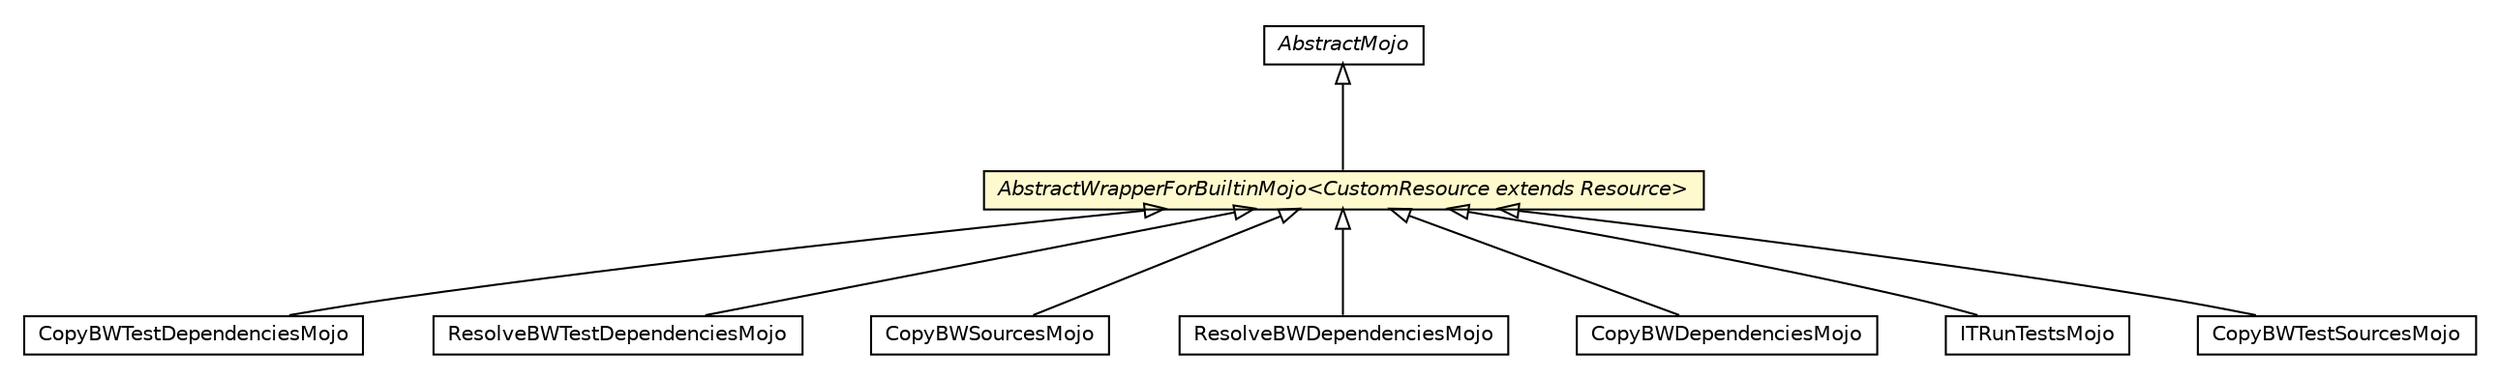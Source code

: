 #!/usr/local/bin/dot
#
# Class diagram 
# Generated by UMLGraph version R5_6-24-gf6e263 (http://www.umlgraph.org/)
#

digraph G {
	edge [fontname="Helvetica",fontsize=10,labelfontname="Helvetica",labelfontsize=10];
	node [fontname="Helvetica",fontsize=10,shape=plaintext];
	nodesep=0.25;
	ranksep=0.5;
	// fr.fastconnect.factory.tibco.bw.maven.builtin.CopyBWTestDependenciesMojo
	c1379 [label=<<table title="fr.fastconnect.factory.tibco.bw.maven.builtin.CopyBWTestDependenciesMojo" border="0" cellborder="1" cellspacing="0" cellpadding="2" port="p" href="./CopyBWTestDependenciesMojo.html">
		<tr><td><table border="0" cellspacing="0" cellpadding="1">
<tr><td align="center" balign="center"> CopyBWTestDependenciesMojo </td></tr>
		</table></td></tr>
		</table>>, URL="./CopyBWTestDependenciesMojo.html", fontname="Helvetica", fontcolor="black", fontsize=10.0];
	// fr.fastconnect.factory.tibco.bw.maven.builtin.ResolveBWTestDependenciesMojo
	c1380 [label=<<table title="fr.fastconnect.factory.tibco.bw.maven.builtin.ResolveBWTestDependenciesMojo" border="0" cellborder="1" cellspacing="0" cellpadding="2" port="p" href="./ResolveBWTestDependenciesMojo.html">
		<tr><td><table border="0" cellspacing="0" cellpadding="1">
<tr><td align="center" balign="center"> ResolveBWTestDependenciesMojo </td></tr>
		</table></td></tr>
		</table>>, URL="./ResolveBWTestDependenciesMojo.html", fontname="Helvetica", fontcolor="black", fontsize=10.0];
	// fr.fastconnect.factory.tibco.bw.maven.builtin.AbstractWrapperForBuiltinMojo<CustomResource extends org.apache.maven.model.Resource>
	c1381 [label=<<table title="fr.fastconnect.factory.tibco.bw.maven.builtin.AbstractWrapperForBuiltinMojo" border="0" cellborder="1" cellspacing="0" cellpadding="2" port="p" bgcolor="lemonChiffon" href="./AbstractWrapperForBuiltinMojo.html">
		<tr><td><table border="0" cellspacing="0" cellpadding="1">
<tr><td align="center" balign="center"><font face="Helvetica-Oblique"> AbstractWrapperForBuiltinMojo&lt;CustomResource extends Resource&gt; </font></td></tr>
		</table></td></tr>
		</table>>, URL="./AbstractWrapperForBuiltinMojo.html", fontname="Helvetica", fontcolor="black", fontsize=10.0];
	// fr.fastconnect.factory.tibco.bw.maven.builtin.CopyBWSourcesMojo
	c1382 [label=<<table title="fr.fastconnect.factory.tibco.bw.maven.builtin.CopyBWSourcesMojo" border="0" cellborder="1" cellspacing="0" cellpadding="2" port="p" href="./CopyBWSourcesMojo.html">
		<tr><td><table border="0" cellspacing="0" cellpadding="1">
<tr><td align="center" balign="center"> CopyBWSourcesMojo </td></tr>
		</table></td></tr>
		</table>>, URL="./CopyBWSourcesMojo.html", fontname="Helvetica", fontcolor="black", fontsize=10.0];
	// fr.fastconnect.factory.tibco.bw.maven.builtin.ResolveBWDependenciesMojo
	c1383 [label=<<table title="fr.fastconnect.factory.tibco.bw.maven.builtin.ResolveBWDependenciesMojo" border="0" cellborder="1" cellspacing="0" cellpadding="2" port="p" href="./ResolveBWDependenciesMojo.html">
		<tr><td><table border="0" cellspacing="0" cellpadding="1">
<tr><td align="center" balign="center"> ResolveBWDependenciesMojo </td></tr>
		</table></td></tr>
		</table>>, URL="./ResolveBWDependenciesMojo.html", fontname="Helvetica", fontcolor="black", fontsize=10.0];
	// fr.fastconnect.factory.tibco.bw.maven.builtin.CopyBWDependenciesMojo
	c1384 [label=<<table title="fr.fastconnect.factory.tibco.bw.maven.builtin.CopyBWDependenciesMojo" border="0" cellborder="1" cellspacing="0" cellpadding="2" port="p" href="./CopyBWDependenciesMojo.html">
		<tr><td><table border="0" cellspacing="0" cellpadding="1">
<tr><td align="center" balign="center"> CopyBWDependenciesMojo </td></tr>
		</table></td></tr>
		</table>>, URL="./CopyBWDependenciesMojo.html", fontname="Helvetica", fontcolor="black", fontsize=10.0];
	// fr.fastconnect.factory.tibco.bw.maven.builtin.ITRunTestsMojo
	c1385 [label=<<table title="fr.fastconnect.factory.tibco.bw.maven.builtin.ITRunTestsMojo" border="0" cellborder="1" cellspacing="0" cellpadding="2" port="p" href="./ITRunTestsMojo.html">
		<tr><td><table border="0" cellspacing="0" cellpadding="1">
<tr><td align="center" balign="center"> ITRunTestsMojo </td></tr>
		</table></td></tr>
		</table>>, URL="./ITRunTestsMojo.html", fontname="Helvetica", fontcolor="black", fontsize=10.0];
	// fr.fastconnect.factory.tibco.bw.maven.builtin.CopyBWTestSourcesMojo
	c1386 [label=<<table title="fr.fastconnect.factory.tibco.bw.maven.builtin.CopyBWTestSourcesMojo" border="0" cellborder="1" cellspacing="0" cellpadding="2" port="p" href="./CopyBWTestSourcesMojo.html">
		<tr><td><table border="0" cellspacing="0" cellpadding="1">
<tr><td align="center" balign="center"> CopyBWTestSourcesMojo </td></tr>
		</table></td></tr>
		</table>>, URL="./CopyBWTestSourcesMojo.html", fontname="Helvetica", fontcolor="black", fontsize=10.0];
	//fr.fastconnect.factory.tibco.bw.maven.builtin.CopyBWTestDependenciesMojo extends fr.fastconnect.factory.tibco.bw.maven.builtin.AbstractWrapperForBuiltinMojo<org.apache.maven.model.Resource>
	c1381:p -> c1379:p [dir=back,arrowtail=empty];
	//fr.fastconnect.factory.tibco.bw.maven.builtin.ResolveBWTestDependenciesMojo extends fr.fastconnect.factory.tibco.bw.maven.builtin.AbstractWrapperForBuiltinMojo<org.apache.maven.model.Resource>
	c1381:p -> c1380:p [dir=back,arrowtail=empty];
	//fr.fastconnect.factory.tibco.bw.maven.builtin.AbstractWrapperForBuiltinMojo<CustomResource extends org.apache.maven.model.Resource> extends org.apache.maven.plugin.AbstractMojo
	c1393:p -> c1381:p [dir=back,arrowtail=empty];
	//fr.fastconnect.factory.tibco.bw.maven.builtin.CopyBWSourcesMojo extends fr.fastconnect.factory.tibco.bw.maven.builtin.AbstractWrapperForBuiltinMojo<org.apache.maven.model.Resource>
	c1381:p -> c1382:p [dir=back,arrowtail=empty];
	//fr.fastconnect.factory.tibco.bw.maven.builtin.ResolveBWDependenciesMojo extends fr.fastconnect.factory.tibco.bw.maven.builtin.AbstractWrapperForBuiltinMojo<org.apache.maven.model.Resource>
	c1381:p -> c1383:p [dir=back,arrowtail=empty];
	//fr.fastconnect.factory.tibco.bw.maven.builtin.CopyBWDependenciesMojo extends fr.fastconnect.factory.tibco.bw.maven.builtin.AbstractWrapperForBuiltinMojo<org.apache.maven.model.Resource>
	c1381:p -> c1384:p [dir=back,arrowtail=empty];
	//fr.fastconnect.factory.tibco.bw.maven.builtin.ITRunTestsMojo extends fr.fastconnect.factory.tibco.bw.maven.builtin.AbstractWrapperForBuiltinMojo<org.apache.maven.model.Resource>
	c1381:p -> c1385:p [dir=back,arrowtail=empty];
	//fr.fastconnect.factory.tibco.bw.maven.builtin.CopyBWTestSourcesMojo extends fr.fastconnect.factory.tibco.bw.maven.builtin.AbstractWrapperForBuiltinMojo<org.apache.maven.model.Resource>
	c1381:p -> c1386:p [dir=back,arrowtail=empty];
	// org.apache.maven.plugin.AbstractMojo
	c1393 [label=<<table title="org.apache.maven.plugin.AbstractMojo" border="0" cellborder="1" cellspacing="0" cellpadding="2" port="p" href="http://java.sun.com/j2se/1.4.2/docs/api/org/apache/maven/plugin/AbstractMojo.html">
		<tr><td><table border="0" cellspacing="0" cellpadding="1">
<tr><td align="center" balign="center"><font face="Helvetica-Oblique"> AbstractMojo </font></td></tr>
		</table></td></tr>
		</table>>, URL="http://java.sun.com/j2se/1.4.2/docs/api/org/apache/maven/plugin/AbstractMojo.html", fontname="Helvetica", fontcolor="black", fontsize=10.0];
}


